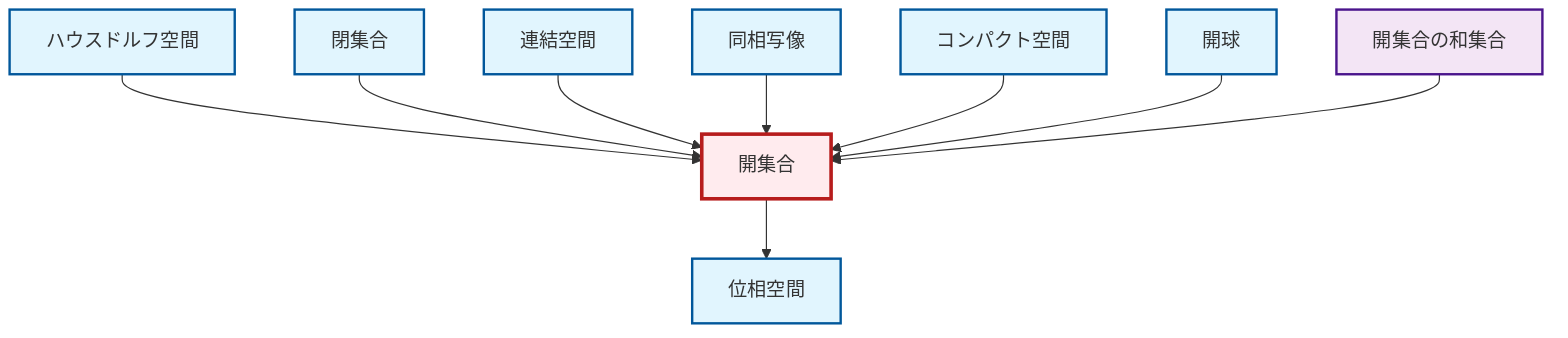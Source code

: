 graph TD
    classDef definition fill:#e1f5fe,stroke:#01579b,stroke-width:2px
    classDef theorem fill:#f3e5f5,stroke:#4a148c,stroke-width:2px
    classDef axiom fill:#fff3e0,stroke:#e65100,stroke-width:2px
    classDef example fill:#e8f5e9,stroke:#1b5e20,stroke-width:2px
    classDef current fill:#ffebee,stroke:#b71c1c,stroke-width:3px
    def-open-set["開集合"]:::definition
    def-compact["コンパクト空間"]:::definition
    thm-union-open-sets["開集合の和集合"]:::theorem
    def-topological-space["位相空間"]:::definition
    def-closed-set["閉集合"]:::definition
    def-open-ball["開球"]:::definition
    def-hausdorff["ハウスドルフ空間"]:::definition
    def-connected["連結空間"]:::definition
    def-homeomorphism["同相写像"]:::definition
    def-hausdorff --> def-open-set
    def-closed-set --> def-open-set
    def-connected --> def-open-set
    def-homeomorphism --> def-open-set
    def-compact --> def-open-set
    def-open-ball --> def-open-set
    def-open-set --> def-topological-space
    thm-union-open-sets --> def-open-set
    class def-open-set current